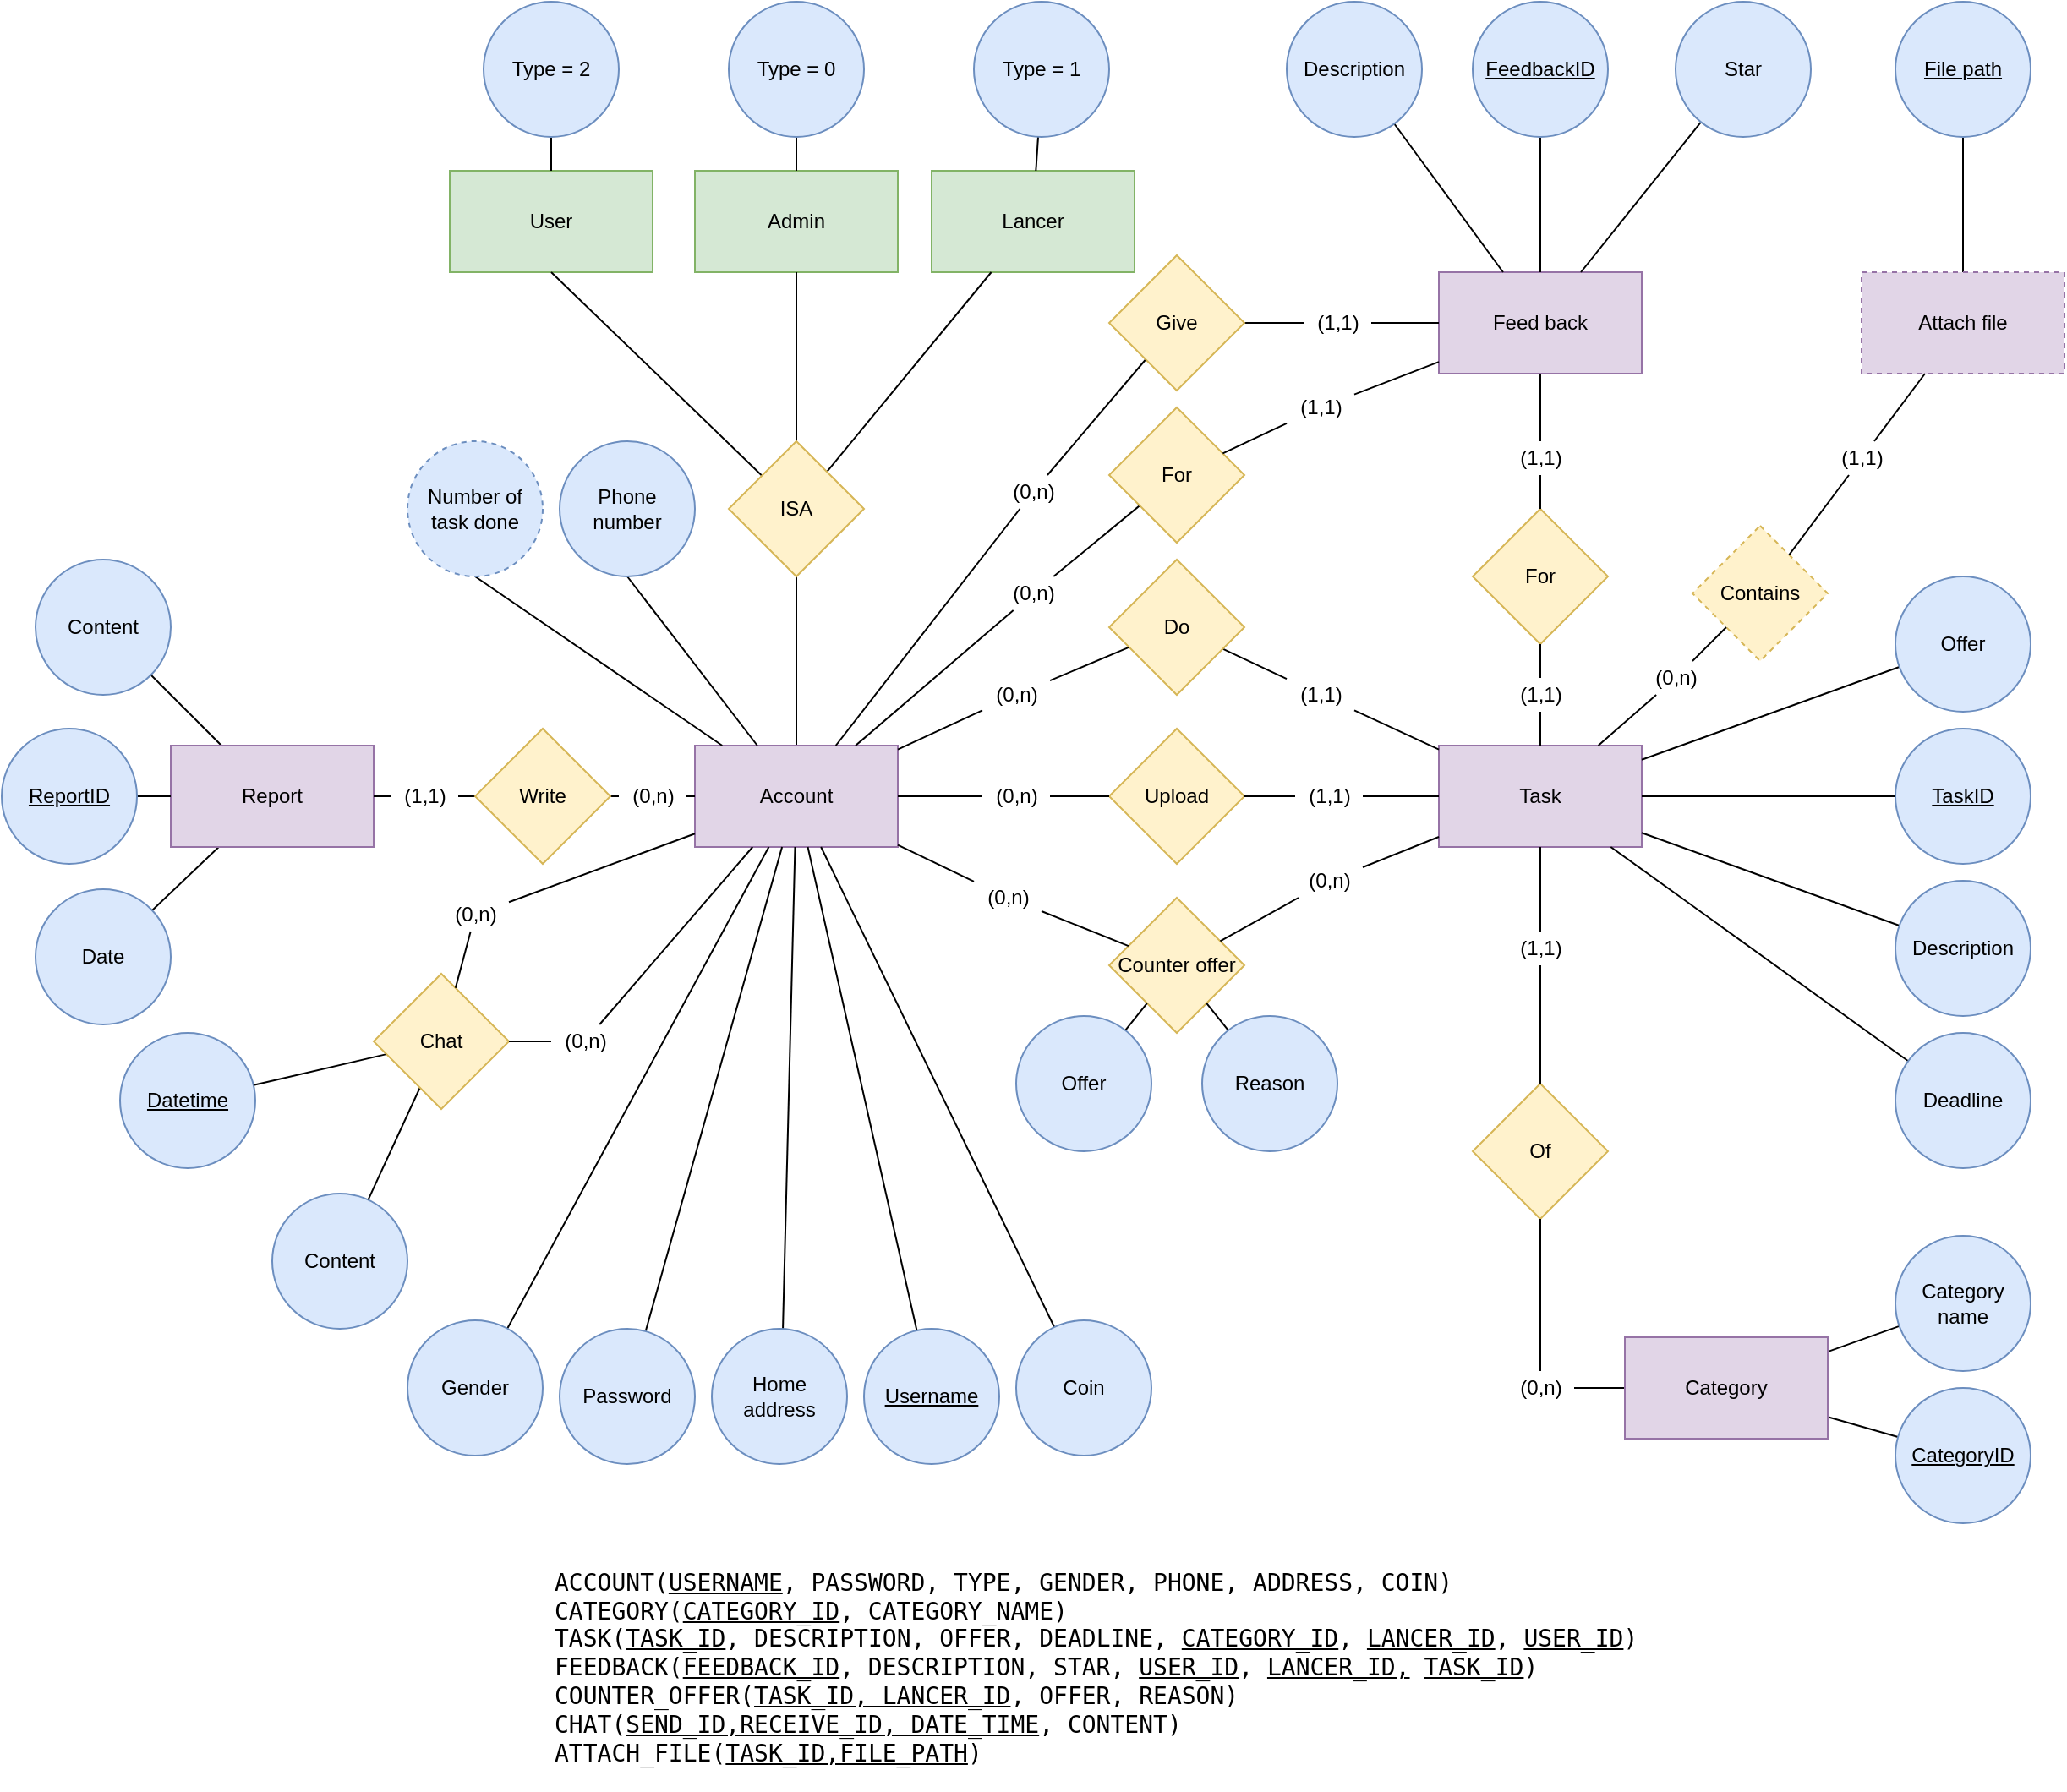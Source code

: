 <mxfile version="13.5.1" type="device"><diagram id="R2lEEEUBdFMjLlhIrx00" name="Page-1"><mxGraphModel dx="1874" dy="592" grid="1" gridSize="10" guides="1" tooltips="1" connect="1" arrows="1" fold="1" page="1" pageScale="1" pageWidth="850" pageHeight="1100" math="0" shadow="0" extFonts="Permanent Marker^https://fonts.googleapis.com/css?family=Permanent+Marker"><root><mxCell id="0"/><mxCell id="1" parent="0"/><mxCell id="bwsTUodTvdUp8kqjwRut-2" value="Lancer" style="rounded=0;whiteSpace=wrap;html=1;fillColor=#d5e8d4;strokeColor=#82b366;" parent="1" vertex="1"><mxGeometry x="-30" y="130" width="120" height="60" as="geometry"/></mxCell><mxCell id="bwsTUodTvdUp8kqjwRut-3" value="Admin" style="rounded=0;whiteSpace=wrap;html=1;fillColor=#d5e8d4;strokeColor=#82b366;" parent="1" vertex="1"><mxGeometry x="-170" y="130" width="120" height="60" as="geometry"/></mxCell><mxCell id="bwsTUodTvdUp8kqjwRut-17" style="edgeStyle=none;rounded=0;orthogonalLoop=1;jettySize=auto;html=1;endArrow=none;endFill=0;" parent="1" source="bwsTUodTvdUp8kqjwRut-4" target="bwsTUodTvdUp8kqjwRut-6" edge="1"><mxGeometry relative="1" as="geometry"/></mxCell><mxCell id="MIZJ88geN4VkH-W38aIh-14" style="edgeStyle=none;rounded=0;orthogonalLoop=1;jettySize=auto;html=1;endArrow=none;endFill=0;" edge="1" parent="1" source="MIZJ88geN4VkH-W38aIh-86" target="bwsTUodTvdUp8kqjwRut-89"><mxGeometry relative="1" as="geometry"/></mxCell><mxCell id="MIZJ88geN4VkH-W38aIh-15" style="edgeStyle=none;rounded=0;orthogonalLoop=1;jettySize=auto;html=1;endArrow=none;endFill=0;" edge="1" parent="1" source="MIZJ88geN4VkH-W38aIh-82" target="bwsTUodTvdUp8kqjwRut-88"><mxGeometry relative="1" as="geometry"/></mxCell><mxCell id="MIZJ88geN4VkH-W38aIh-29" style="edgeStyle=none;rounded=0;orthogonalLoop=1;jettySize=auto;html=1;endArrow=none;endFill=0;" edge="1" parent="1" source="MIZJ88geN4VkH-W38aIh-73" target="bwsTUodTvdUp8kqjwRut-73"><mxGeometry relative="1" as="geometry"/></mxCell><mxCell id="bwsTUodTvdUp8kqjwRut-4" value="Account" style="rounded=0;whiteSpace=wrap;html=1;fillColor=#e1d5e7;strokeColor=#9673a6;" parent="1" vertex="1"><mxGeometry x="-170" y="470" width="120" height="60" as="geometry"/></mxCell><mxCell id="bwsTUodTvdUp8kqjwRut-5" value="User" style="rounded=0;whiteSpace=wrap;html=1;fillColor=#d5e8d4;strokeColor=#82b366;" parent="1" vertex="1"><mxGeometry x="-315" y="130" width="120" height="60" as="geometry"/></mxCell><mxCell id="MIZJ88geN4VkH-W38aIh-9" style="edgeStyle=none;rounded=0;orthogonalLoop=1;jettySize=auto;html=1;endArrow=none;endFill=0;" edge="1" parent="1" source="bwsTUodTvdUp8kqjwRut-6" target="bwsTUodTvdUp8kqjwRut-2"><mxGeometry relative="1" as="geometry"/></mxCell><mxCell id="MIZJ88geN4VkH-W38aIh-10" style="edgeStyle=none;rounded=0;orthogonalLoop=1;jettySize=auto;html=1;endArrow=none;endFill=0;" edge="1" parent="1" source="bwsTUodTvdUp8kqjwRut-6" target="bwsTUodTvdUp8kqjwRut-3"><mxGeometry relative="1" as="geometry"/></mxCell><mxCell id="MIZJ88geN4VkH-W38aIh-11" style="edgeStyle=none;rounded=0;orthogonalLoop=1;jettySize=auto;html=1;entryX=0.5;entryY=1;entryDx=0;entryDy=0;endArrow=none;endFill=0;" edge="1" parent="1" source="bwsTUodTvdUp8kqjwRut-6" target="bwsTUodTvdUp8kqjwRut-5"><mxGeometry relative="1" as="geometry"/></mxCell><mxCell id="bwsTUodTvdUp8kqjwRut-6" value="ISA" style="rhombus;whiteSpace=wrap;html=1;fillColor=#fff2cc;strokeColor=#d6b656;" parent="1" vertex="1"><mxGeometry x="-150" y="290" width="80" height="80" as="geometry"/></mxCell><mxCell id="MIZJ88geN4VkH-W38aIh-22" style="edgeStyle=none;rounded=0;orthogonalLoop=1;jettySize=auto;html=1;endArrow=none;endFill=0;" edge="1" parent="1" source="bwsTUodTvdUp8kqjwRut-7" target="bwsTUodTvdUp8kqjwRut-4"><mxGeometry relative="1" as="geometry"/></mxCell><mxCell id="bwsTUodTvdUp8kqjwRut-7" value="Username" style="ellipse;whiteSpace=wrap;html=1;aspect=fixed;fontStyle=4;fillColor=#dae8fc;strokeColor=#6c8ebf;" parent="1" vertex="1"><mxGeometry x="-70" y="815" width="80" height="80" as="geometry"/></mxCell><mxCell id="bwsTUodTvdUp8kqjwRut-125" style="edgeStyle=none;rounded=0;orthogonalLoop=1;jettySize=auto;html=1;exitX=0.5;exitY=0;exitDx=0;exitDy=0;endArrow=none;endFill=0;" parent="1" source="bwsTUodTvdUp8kqjwRut-9" target="bwsTUodTvdUp8kqjwRut-4" edge="1"><mxGeometry relative="1" as="geometry"/></mxCell><mxCell id="bwsTUodTvdUp8kqjwRut-9" value="Phone number" style="ellipse;whiteSpace=wrap;html=1;aspect=fixed;direction=west;fillColor=#dae8fc;strokeColor=#6c8ebf;" parent="1" vertex="1"><mxGeometry x="-250" y="290" width="80" height="80" as="geometry"/></mxCell><mxCell id="bwsTUodTvdUp8kqjwRut-112" style="edgeStyle=none;rounded=0;orthogonalLoop=1;jettySize=auto;html=1;exitX=0.5;exitY=1;exitDx=0;exitDy=0;endArrow=none;endFill=0;" parent="1" source="bwsTUodTvdUp8kqjwRut-10" target="bwsTUodTvdUp8kqjwRut-4" edge="1"><mxGeometry relative="1" as="geometry"/></mxCell><mxCell id="bwsTUodTvdUp8kqjwRut-10" value="Home address" style="ellipse;whiteSpace=wrap;html=1;aspect=fixed;fillColor=#dae8fc;strokeColor=#6c8ebf;" parent="1" vertex="1"><mxGeometry x="-160" y="815" width="80" height="80" as="geometry"/></mxCell><mxCell id="MIZJ88geN4VkH-W38aIh-21" style="edgeStyle=none;rounded=0;orthogonalLoop=1;jettySize=auto;html=1;endArrow=none;endFill=0;" edge="1" parent="1" source="bwsTUodTvdUp8kqjwRut-11" target="bwsTUodTvdUp8kqjwRut-4"><mxGeometry relative="1" as="geometry"/></mxCell><mxCell id="bwsTUodTvdUp8kqjwRut-11" value="Gender" style="ellipse;whiteSpace=wrap;html=1;aspect=fixed;fillColor=#dae8fc;strokeColor=#6c8ebf;" parent="1" vertex="1"><mxGeometry x="-340" y="810" width="80" height="80" as="geometry"/></mxCell><mxCell id="bwsTUodTvdUp8kqjwRut-144" style="edgeStyle=none;rounded=0;orthogonalLoop=1;jettySize=auto;html=1;endArrow=none;endFill=0;" parent="1" source="MIZJ88geN4VkH-W38aIh-104" target="bwsTUodTvdUp8kqjwRut-28" edge="1"><mxGeometry relative="1" as="geometry"/></mxCell><mxCell id="bwsTUodTvdUp8kqjwRut-26" value="Task" style="rounded=0;whiteSpace=wrap;html=1;fillColor=#e1d5e7;strokeColor=#9673a6;" parent="1" vertex="1"><mxGeometry x="270" y="470" width="120" height="60" as="geometry"/></mxCell><mxCell id="MIZJ88geN4VkH-W38aIh-32" style="edgeStyle=none;rounded=0;orthogonalLoop=1;jettySize=auto;html=1;endArrow=none;endFill=0;" edge="1" parent="1" source="MIZJ88geN4VkH-W38aIh-106" target="bwsTUodTvdUp8kqjwRut-4"><mxGeometry relative="1" as="geometry"/></mxCell><mxCell id="bwsTUodTvdUp8kqjwRut-28" value="Do" style="rhombus;whiteSpace=wrap;html=1;fillColor=#fff2cc;strokeColor=#d6b656;direction=south;" parent="1" vertex="1"><mxGeometry x="75" y="360" width="80" height="80" as="geometry"/></mxCell><mxCell id="MIZJ88geN4VkH-W38aIh-2" style="rounded=0;orthogonalLoop=1;jettySize=auto;html=1;endArrow=none;endFill=0;" edge="1" parent="1" source="MIZJ88geN4VkH-W38aIh-110" target="bwsTUodTvdUp8kqjwRut-41"><mxGeometry relative="1" as="geometry"/></mxCell><mxCell id="MIZJ88geN4VkH-W38aIh-3" style="edgeStyle=none;rounded=0;orthogonalLoop=1;jettySize=auto;html=1;endArrow=none;endFill=0;" edge="1" parent="1" source="MIZJ88geN4VkH-W38aIh-108" target="bwsTUodTvdUp8kqjwRut-26"><mxGeometry relative="1" as="geometry"/></mxCell><mxCell id="bwsTUodTvdUp8kqjwRut-31" value="Of" style="rhombus;whiteSpace=wrap;html=1;fillColor=#fff2cc;strokeColor=#d6b656;" parent="1" vertex="1"><mxGeometry x="290" y="670" width="80" height="80" as="geometry"/></mxCell><mxCell id="MIZJ88geN4VkH-W38aIh-43" style="edgeStyle=none;rounded=0;orthogonalLoop=1;jettySize=auto;html=1;endArrow=none;endFill=0;" edge="1" parent="1" source="bwsTUodTvdUp8kqjwRut-33" target="bwsTUodTvdUp8kqjwRut-26"><mxGeometry relative="1" as="geometry"/></mxCell><mxCell id="bwsTUodTvdUp8kqjwRut-33" value="Description" style="ellipse;whiteSpace=wrap;html=1;aspect=fixed;fillColor=#dae8fc;strokeColor=#6c8ebf;" parent="1" vertex="1"><mxGeometry x="540" y="550" width="80" height="80" as="geometry"/></mxCell><mxCell id="MIZJ88geN4VkH-W38aIh-44" style="edgeStyle=none;rounded=0;orthogonalLoop=1;jettySize=auto;html=1;endArrow=none;endFill=0;" edge="1" parent="1" source="bwsTUodTvdUp8kqjwRut-39" target="bwsTUodTvdUp8kqjwRut-26"><mxGeometry relative="1" as="geometry"/></mxCell><mxCell id="bwsTUodTvdUp8kqjwRut-39" value="Deadline" style="ellipse;whiteSpace=wrap;html=1;aspect=fixed;fillColor=#dae8fc;strokeColor=#6c8ebf;" parent="1" vertex="1"><mxGeometry x="540" y="640" width="80" height="80" as="geometry"/></mxCell><mxCell id="MIZJ88geN4VkH-W38aIh-39" style="edgeStyle=none;rounded=0;orthogonalLoop=1;jettySize=auto;html=1;endArrow=none;endFill=0;" edge="1" parent="1" source="bwsTUodTvdUp8kqjwRut-41" target="bwsTUodTvdUp8kqjwRut-55"><mxGeometry relative="1" as="geometry"/></mxCell><mxCell id="MIZJ88geN4VkH-W38aIh-40" style="edgeStyle=none;rounded=0;orthogonalLoop=1;jettySize=auto;html=1;endArrow=none;endFill=0;" edge="1" parent="1" source="bwsTUodTvdUp8kqjwRut-41" target="bwsTUodTvdUp8kqjwRut-56"><mxGeometry relative="1" as="geometry"/></mxCell><mxCell id="bwsTUodTvdUp8kqjwRut-41" value="Category" style="rounded=0;whiteSpace=wrap;html=1;fillColor=#e1d5e7;strokeColor=#9673a6;" parent="1" vertex="1"><mxGeometry x="380" y="820" width="120" height="60" as="geometry"/></mxCell><mxCell id="MIZJ88geN4VkH-W38aIh-42" style="edgeStyle=none;rounded=0;orthogonalLoop=1;jettySize=auto;html=1;endArrow=none;endFill=0;" edge="1" parent="1" source="bwsTUodTvdUp8kqjwRut-44" target="bwsTUodTvdUp8kqjwRut-26"><mxGeometry relative="1" as="geometry"/></mxCell><mxCell id="bwsTUodTvdUp8kqjwRut-44" value="TaskID" style="ellipse;whiteSpace=wrap;html=1;aspect=fixed;fontStyle=4;fillColor=#dae8fc;strokeColor=#6c8ebf;" parent="1" vertex="1"><mxGeometry x="540" y="460" width="80" height="80" as="geometry"/></mxCell><mxCell id="bwsTUodTvdUp8kqjwRut-135" style="edgeStyle=none;rounded=0;orthogonalLoop=1;jettySize=auto;html=1;endArrow=none;endFill=0;" parent="1" source="bwsTUodTvdUp8kqjwRut-46" target="bwsTUodTvdUp8kqjwRut-4" edge="1"><mxGeometry relative="1" as="geometry"/></mxCell><mxCell id="bwsTUodTvdUp8kqjwRut-46" value="Coin" style="ellipse;whiteSpace=wrap;html=1;aspect=fixed;fillColor=#dae8fc;strokeColor=#6c8ebf;" parent="1" vertex="1"><mxGeometry x="20" y="810" width="80" height="80" as="geometry"/></mxCell><mxCell id="MIZJ88geN4VkH-W38aIh-33" style="edgeStyle=none;rounded=0;orthogonalLoop=1;jettySize=auto;html=1;endArrow=none;endFill=0;" edge="1" parent="1" source="MIZJ88geN4VkH-W38aIh-96" target="bwsTUodTvdUp8kqjwRut-4"><mxGeometry relative="1" as="geometry"/></mxCell><mxCell id="MIZJ88geN4VkH-W38aIh-49" style="edgeStyle=none;rounded=0;orthogonalLoop=1;jettySize=auto;html=1;endArrow=none;endFill=0;" edge="1" parent="1" source="MIZJ88geN4VkH-W38aIh-98" target="bwsTUodTvdUp8kqjwRut-26"><mxGeometry relative="1" as="geometry"/></mxCell><mxCell id="bwsTUodTvdUp8kqjwRut-48" value="Upload" style="rhombus;whiteSpace=wrap;html=1;fillColor=#fff2cc;strokeColor=#d6b656;" parent="1" vertex="1"><mxGeometry x="75" y="460" width="80" height="80" as="geometry"/></mxCell><mxCell id="MIZJ88geN4VkH-W38aIh-34" style="edgeStyle=none;rounded=0;orthogonalLoop=1;jettySize=auto;html=1;endArrow=none;endFill=0;" edge="1" parent="1" source="MIZJ88geN4VkH-W38aIh-100" target="bwsTUodTvdUp8kqjwRut-4"><mxGeometry relative="1" as="geometry"/></mxCell><mxCell id="MIZJ88geN4VkH-W38aIh-48" style="edgeStyle=none;rounded=0;orthogonalLoop=1;jettySize=auto;html=1;endArrow=none;endFill=0;" edge="1" parent="1" source="MIZJ88geN4VkH-W38aIh-102" target="bwsTUodTvdUp8kqjwRut-26"><mxGeometry relative="1" as="geometry"/></mxCell><mxCell id="bwsTUodTvdUp8kqjwRut-51" value="Counter offer" style="rhombus;whiteSpace=wrap;html=1;fillColor=#fff2cc;strokeColor=#d6b656;" parent="1" vertex="1"><mxGeometry x="75" y="560" width="80" height="80" as="geometry"/></mxCell><mxCell id="bwsTUodTvdUp8kqjwRut-55" value="CategoryID" style="ellipse;whiteSpace=wrap;html=1;aspect=fixed;fillColor=#dae8fc;strokeColor=#6c8ebf;fontStyle=4" parent="1" vertex="1"><mxGeometry x="540" y="850" width="80" height="80" as="geometry"/></mxCell><mxCell id="bwsTUodTvdUp8kqjwRut-56" value="Category name" style="ellipse;whiteSpace=wrap;html=1;aspect=fixed;fillColor=#dae8fc;strokeColor=#6c8ebf;" parent="1" vertex="1"><mxGeometry x="540" y="760" width="80" height="80" as="geometry"/></mxCell><mxCell id="MIZJ88geN4VkH-W38aIh-30" style="edgeStyle=none;rounded=0;orthogonalLoop=1;jettySize=auto;html=1;endArrow=none;endFill=0;" edge="1" parent="1" source="bwsTUodTvdUp8kqjwRut-64" target="bwsTUodTvdUp8kqjwRut-51"><mxGeometry relative="1" as="geometry"/></mxCell><mxCell id="bwsTUodTvdUp8kqjwRut-64" value="Offer" style="ellipse;whiteSpace=wrap;html=1;aspect=fixed;fontStyle=0;fillColor=#dae8fc;strokeColor=#6c8ebf;" parent="1" vertex="1"><mxGeometry x="20" y="630" width="80" height="80" as="geometry"/></mxCell><mxCell id="MIZJ88geN4VkH-W38aIh-41" style="edgeStyle=none;rounded=0;orthogonalLoop=1;jettySize=auto;html=1;endArrow=none;endFill=0;" edge="1" parent="1" source="bwsTUodTvdUp8kqjwRut-65" target="bwsTUodTvdUp8kqjwRut-26"><mxGeometry relative="1" as="geometry"/></mxCell><mxCell id="bwsTUodTvdUp8kqjwRut-65" value="Offer" style="ellipse;whiteSpace=wrap;html=1;aspect=fixed;fontStyle=0;fillColor=#dae8fc;strokeColor=#6c8ebf;" parent="1" vertex="1"><mxGeometry x="540" y="370" width="80" height="80" as="geometry"/></mxCell><mxCell id="MIZJ88geN4VkH-W38aIh-31" style="edgeStyle=none;rounded=0;orthogonalLoop=1;jettySize=auto;html=1;endArrow=none;endFill=0;" edge="1" parent="1" source="bwsTUodTvdUp8kqjwRut-68" target="bwsTUodTvdUp8kqjwRut-51"><mxGeometry relative="1" as="geometry"/></mxCell><mxCell id="bwsTUodTvdUp8kqjwRut-68" value="Reason" style="ellipse;whiteSpace=wrap;html=1;aspect=fixed;fontStyle=0;fillColor=#dae8fc;strokeColor=#6c8ebf;" parent="1" vertex="1"><mxGeometry x="130" y="630" width="80" height="80" as="geometry"/></mxCell><mxCell id="MIZJ88geN4VkH-W38aIh-36" style="edgeStyle=none;rounded=0;orthogonalLoop=1;jettySize=auto;html=1;endArrow=none;endFill=0;" edge="1" parent="1" source="bwsTUodTvdUp8kqjwRut-71" target="bwsTUodTvdUp8kqjwRut-79"><mxGeometry relative="1" as="geometry"/></mxCell><mxCell id="MIZJ88geN4VkH-W38aIh-38" style="edgeStyle=none;rounded=0;orthogonalLoop=1;jettySize=auto;html=1;endArrow=none;endFill=0;" edge="1" parent="1" source="bwsTUodTvdUp8kqjwRut-71" target="bwsTUodTvdUp8kqjwRut-83"><mxGeometry relative="1" as="geometry"/></mxCell><mxCell id="MIZJ88geN4VkH-W38aIh-51" style="edgeStyle=none;rounded=0;orthogonalLoop=1;jettySize=auto;html=1;endArrow=none;endFill=0;" edge="1" parent="1" source="MIZJ88geN4VkH-W38aIh-77" target="bwsTUodTvdUp8kqjwRut-73"><mxGeometry relative="1" as="geometry"/></mxCell><mxCell id="bwsTUodTvdUp8kqjwRut-71" value="Report" style="rounded=0;whiteSpace=wrap;html=1;fillColor=#e1d5e7;strokeColor=#9673a6;" parent="1" vertex="1"><mxGeometry x="-480" y="470" width="120" height="60" as="geometry"/></mxCell><mxCell id="bwsTUodTvdUp8kqjwRut-73" value="Write" style="rhombus;whiteSpace=wrap;html=1;fillColor=#fff2cc;strokeColor=#d6b656;" parent="1" vertex="1"><mxGeometry x="-300" y="460" width="80" height="80" as="geometry"/></mxCell><mxCell id="bwsTUodTvdUp8kqjwRut-104" style="edgeStyle=none;rounded=0;orthogonalLoop=1;jettySize=auto;html=1;endArrow=none;endFill=0;" parent="1" source="MIZJ88geN4VkH-W38aIh-90" target="bwsTUodTvdUp8kqjwRut-26" edge="1"><mxGeometry relative="1" as="geometry"/></mxCell><mxCell id="MIZJ88geN4VkH-W38aIh-72" style="edgeStyle=none;rounded=0;orthogonalLoop=1;jettySize=auto;html=1;endArrow=none;endFill=0;" edge="1" parent="1" source="MIZJ88geN4VkH-W38aIh-88" target="bwsTUodTvdUp8kqjwRut-87"><mxGeometry relative="1" as="geometry"/></mxCell><mxCell id="bwsTUodTvdUp8kqjwRut-74" value="For" style="rhombus;whiteSpace=wrap;html=1;fillColor=#fff2cc;strokeColor=#d6b656;" parent="1" vertex="1"><mxGeometry x="290" y="330" width="80" height="80" as="geometry"/></mxCell><mxCell id="bwsTUodTvdUp8kqjwRut-79" value="Content" style="ellipse;whiteSpace=wrap;html=1;aspect=fixed;fontStyle=0;fillColor=#dae8fc;strokeColor=#6c8ebf;" parent="1" vertex="1"><mxGeometry x="-560" y="360" width="80" height="80" as="geometry"/></mxCell><mxCell id="bwsTUodTvdUp8kqjwRut-83" value="Date" style="ellipse;whiteSpace=wrap;html=1;aspect=fixed;fontStyle=0;fillColor=#dae8fc;strokeColor=#6c8ebf;" parent="1" vertex="1"><mxGeometry x="-560" y="555" width="80" height="80" as="geometry"/></mxCell><mxCell id="MIZJ88geN4VkH-W38aIh-16" style="edgeStyle=none;rounded=0;orthogonalLoop=1;jettySize=auto;html=1;endArrow=none;endFill=0;" edge="1" parent="1" source="MIZJ88geN4VkH-W38aIh-84" target="bwsTUodTvdUp8kqjwRut-88"><mxGeometry relative="1" as="geometry"/></mxCell><mxCell id="bwsTUodTvdUp8kqjwRut-87" value="Feed back" style="rounded=0;whiteSpace=wrap;html=1;fillColor=#e1d5e7;strokeColor=#9673a6;" parent="1" vertex="1"><mxGeometry x="270" y="190" width="120" height="60" as="geometry"/></mxCell><mxCell id="bwsTUodTvdUp8kqjwRut-88" value="Give" style="rhombus;whiteSpace=wrap;html=1;fillColor=#fff2cc;strokeColor=#d6b656;" parent="1" vertex="1"><mxGeometry x="75" y="180" width="80" height="80" as="geometry"/></mxCell><mxCell id="MIZJ88geN4VkH-W38aIh-18" style="edgeStyle=none;rounded=0;orthogonalLoop=1;jettySize=auto;html=1;endArrow=none;endFill=0;" edge="1" parent="1" source="MIZJ88geN4VkH-W38aIh-80" target="bwsTUodTvdUp8kqjwRut-87"><mxGeometry relative="1" as="geometry"/></mxCell><mxCell id="bwsTUodTvdUp8kqjwRut-89" value="For" style="rhombus;whiteSpace=wrap;html=1;fillColor=#fff2cc;strokeColor=#d6b656;" parent="1" vertex="1"><mxGeometry x="75" y="270" width="80" height="80" as="geometry"/></mxCell><mxCell id="9yorVAs594_9NN6NSDtj-6" style="rounded=0;orthogonalLoop=1;jettySize=auto;html=1;startArrow=none;startFill=0;endArrow=none;endFill=0;" parent="1" source="bwsTUodTvdUp8kqjwRut-90" target="bwsTUodTvdUp8kqjwRut-87" edge="1"><mxGeometry relative="1" as="geometry"/></mxCell><mxCell id="bwsTUodTvdUp8kqjwRut-90" value="Description" style="ellipse;whiteSpace=wrap;html=1;aspect=fixed;fillColor=#dae8fc;strokeColor=#6c8ebf;" parent="1" vertex="1"><mxGeometry x="180" y="30" width="80" height="80" as="geometry"/></mxCell><mxCell id="bwsTUodTvdUp8kqjwRut-133" value="" style="edgeStyle=none;rounded=0;orthogonalLoop=1;jettySize=auto;html=1;endArrow=none;endFill=0;" parent="1" source="bwsTUodTvdUp8kqjwRut-91" target="bwsTUodTvdUp8kqjwRut-87" edge="1"><mxGeometry relative="1" as="geometry"/></mxCell><mxCell id="bwsTUodTvdUp8kqjwRut-91" value="Star" style="ellipse;whiteSpace=wrap;html=1;aspect=fixed;fillColor=#dae8fc;strokeColor=#6c8ebf;" parent="1" vertex="1"><mxGeometry x="410" y="30" width="80" height="80" as="geometry"/></mxCell><mxCell id="bwsTUodTvdUp8kqjwRut-93" style="edgeStyle=none;rounded=0;orthogonalLoop=1;jettySize=auto;html=1;exitX=0.5;exitY=1;exitDx=0;exitDy=0;endArrow=none;endFill=0;" parent="1" source="bwsTUodTvdUp8kqjwRut-92" target="bwsTUodTvdUp8kqjwRut-4" edge="1"><mxGeometry relative="1" as="geometry"/></mxCell><mxCell id="bwsTUodTvdUp8kqjwRut-92" value="Number of task done" style="ellipse;whiteSpace=wrap;html=1;aspect=fixed;fillColor=#dae8fc;strokeColor=#6c8ebf;dashed=1;" parent="1" vertex="1"><mxGeometry x="-340" y="290" width="80" height="80" as="geometry"/></mxCell><mxCell id="bwsTUodTvdUp8kqjwRut-156" value="&lt;pre style=&quot;font-size: 14px&quot;&gt;&lt;font style=&quot;font-size: 14px&quot;&gt;ACCOUNT(&lt;u&gt;USERNAME&lt;/u&gt;, PASSWORD, TYPE, GENDER, PHONE, ADDRESS, COIN)&lt;br&gt;&lt;/font&gt;&lt;font style=&quot;font-size: 14px&quot;&gt;CATEGORY(&lt;u&gt;CATEGORY_ID&lt;/u&gt;, CATEGORY_NAME)&lt;br&gt;&lt;/font&gt;&lt;font style=&quot;font-size: 14px&quot;&gt;TASK(&lt;u&gt;TASK_ID&lt;/u&gt;, DESCRIPTION, OFFER, DEADLINE, &lt;u&gt;CATEGORY_ID&lt;/u&gt;, &lt;u&gt;LANCER_ID&lt;/u&gt;, &lt;u&gt;USER_ID&lt;/u&gt;)&lt;br&gt;&lt;/font&gt;&lt;font style=&quot;font-size: 14px&quot;&gt;FEEDBACK(&lt;u&gt;FEEDBACK_ID&lt;/u&gt;, DESCRIPTION, STAR, &lt;u&gt;USER_ID&lt;/u&gt;, &lt;u&gt;LANCER_ID,&lt;/u&gt; &lt;u&gt;TASK_ID&lt;/u&gt;)&lt;br&gt;&lt;/font&gt;&lt;font style=&quot;font-size: 14px&quot;&gt;COUNTER_OFFER(&lt;u&gt;TASK_ID, LANCER_ID&lt;/u&gt;, OFFER, REASON)&lt;br&gt;&lt;/font&gt;CHAT(&lt;u&gt;SEND_ID,RECEIVE_ID, DATE_TIME&lt;/u&gt;, CONTENT)&lt;br&gt;ATTACH_FILE(&lt;u&gt;TASK_ID,FILE_PATH&lt;/u&gt;)&lt;/pre&gt;" style="text;html=1;align=left;verticalAlign=middle;resizable=0;points=[];autosize=1;" parent="1" vertex="1"><mxGeometry x="-255" y="950" width="650" height="130" as="geometry"/></mxCell><mxCell id="bwsTUodTvdUp8kqjwRut-158" style="edgeStyle=none;rounded=0;orthogonalLoop=1;jettySize=auto;html=1;endArrow=none;endFill=0;" parent="1" source="bwsTUodTvdUp8kqjwRut-157" target="bwsTUodTvdUp8kqjwRut-71" edge="1"><mxGeometry relative="1" as="geometry"/></mxCell><mxCell id="bwsTUodTvdUp8kqjwRut-157" value="ReportID" style="ellipse;whiteSpace=wrap;html=1;aspect=fixed;fontStyle=4;fillColor=#dae8fc;strokeColor=#6c8ebf;" parent="1" vertex="1"><mxGeometry x="-580" y="460" width="80" height="80" as="geometry"/></mxCell><mxCell id="bwsTUodTvdUp8kqjwRut-160" style="edgeStyle=none;rounded=0;orthogonalLoop=1;jettySize=auto;html=1;endArrow=none;endFill=0;" parent="1" source="bwsTUodTvdUp8kqjwRut-159" target="bwsTUodTvdUp8kqjwRut-87" edge="1"><mxGeometry relative="1" as="geometry"/></mxCell><mxCell id="bwsTUodTvdUp8kqjwRut-159" value="FeedbackID" style="ellipse;whiteSpace=wrap;html=1;aspect=fixed;fillColor=#dae8fc;strokeColor=#6c8ebf;fontStyle=4" parent="1" vertex="1"><mxGeometry x="290" y="30" width="80" height="80" as="geometry"/></mxCell><mxCell id="bwsTUodTvdUp8kqjwRut-165" value="Content" style="ellipse;whiteSpace=wrap;html=1;aspect=fixed;fontStyle=0;fillColor=#dae8fc;strokeColor=#6c8ebf;" parent="1" vertex="1"><mxGeometry x="-420" y="735" width="80" height="80" as="geometry"/></mxCell><mxCell id="bwsTUodTvdUp8kqjwRut-166" value="Datetime" style="ellipse;whiteSpace=wrap;html=1;aspect=fixed;fontStyle=4;fillColor=#dae8fc;strokeColor=#6c8ebf;" parent="1" vertex="1"><mxGeometry x="-510" y="640" width="80" height="80" as="geometry"/></mxCell><mxCell id="bwsTUodTvdUp8kqjwRut-181" style="edgeStyle=none;rounded=0;orthogonalLoop=1;jettySize=auto;html=1;exitX=0.5;exitY=0;exitDx=0;exitDy=0;endArrow=none;endFill=0;" parent="1" source="bwsTUodTvdUp8kqjwRut-172" target="bwsTUodTvdUp8kqjwRut-173" edge="1"><mxGeometry relative="1" as="geometry"/></mxCell><mxCell id="bwsTUodTvdUp8kqjwRut-172" value="Attach file" style="rounded=0;whiteSpace=wrap;html=1;fillColor=#e1d5e7;strokeColor=#9673a6;dashed=1;" parent="1" vertex="1"><mxGeometry x="520" y="190" width="120" height="60" as="geometry"/></mxCell><mxCell id="bwsTUodTvdUp8kqjwRut-173" value="File path" style="ellipse;whiteSpace=wrap;html=1;aspect=fixed;fontStyle=4;fillColor=#dae8fc;strokeColor=#6c8ebf;" parent="1" vertex="1"><mxGeometry x="540" y="30" width="80" height="80" as="geometry"/></mxCell><mxCell id="bwsTUodTvdUp8kqjwRut-177" style="edgeStyle=none;rounded=0;orthogonalLoop=1;jettySize=auto;html=1;endArrow=none;endFill=0;" parent="1" source="MIZJ88geN4VkH-W38aIh-94" target="bwsTUodTvdUp8kqjwRut-172" edge="1"><mxGeometry relative="1" as="geometry"/></mxCell><mxCell id="bwsTUodTvdUp8kqjwRut-178" style="edgeStyle=none;rounded=0;orthogonalLoop=1;jettySize=auto;html=1;endArrow=none;endFill=0;" parent="1" source="MIZJ88geN4VkH-W38aIh-92" target="bwsTUodTvdUp8kqjwRut-26" edge="1"><mxGeometry relative="1" as="geometry"/></mxCell><mxCell id="bwsTUodTvdUp8kqjwRut-176" value="Contains" style="rhombus;whiteSpace=wrap;html=1;fillColor=#fff2cc;strokeColor=#d6b656;dashed=1;" parent="1" vertex="1"><mxGeometry x="420" y="340" width="80" height="80" as="geometry"/></mxCell><mxCell id="9yorVAs594_9NN6NSDtj-7" style="edgeStyle=none;rounded=0;orthogonalLoop=1;jettySize=auto;html=1;startArrow=none;startFill=0;endArrow=none;endFill=0;" parent="1" source="9yorVAs594_9NN6NSDtj-3" target="bwsTUodTvdUp8kqjwRut-2" edge="1"><mxGeometry relative="1" as="geometry"/></mxCell><mxCell id="9yorVAs594_9NN6NSDtj-3" value="Type = 1" style="ellipse;whiteSpace=wrap;html=1;aspect=fixed;fillColor=#dae8fc;strokeColor=#6c8ebf;" parent="1" vertex="1"><mxGeometry x="-5" y="30" width="80" height="80" as="geometry"/></mxCell><mxCell id="9yorVAs594_9NN6NSDtj-9" style="edgeStyle=none;rounded=0;orthogonalLoop=1;jettySize=auto;html=1;startArrow=none;startFill=0;endArrow=none;endFill=0;" parent="1" source="9yorVAs594_9NN6NSDtj-4" target="bwsTUodTvdUp8kqjwRut-5" edge="1"><mxGeometry relative="1" as="geometry"/></mxCell><mxCell id="9yorVAs594_9NN6NSDtj-4" value="Type = 2" style="ellipse;whiteSpace=wrap;html=1;aspect=fixed;fillColor=#dae8fc;strokeColor=#6c8ebf;" parent="1" vertex="1"><mxGeometry x="-295" y="30" width="80" height="80" as="geometry"/></mxCell><mxCell id="9yorVAs594_9NN6NSDtj-8" style="edgeStyle=none;rounded=0;orthogonalLoop=1;jettySize=auto;html=1;startArrow=none;startFill=0;endArrow=none;endFill=0;" parent="1" source="9yorVAs594_9NN6NSDtj-5" target="bwsTUodTvdUp8kqjwRut-3" edge="1"><mxGeometry relative="1" as="geometry"/></mxCell><mxCell id="9yorVAs594_9NN6NSDtj-5" value="Type = 0" style="ellipse;whiteSpace=wrap;html=1;aspect=fixed;fillColor=#dae8fc;strokeColor=#6c8ebf;" parent="1" vertex="1"><mxGeometry x="-150" y="30" width="80" height="80" as="geometry"/></mxCell><mxCell id="MIZJ88geN4VkH-W38aIh-35" style="edgeStyle=none;rounded=0;orthogonalLoop=1;jettySize=auto;html=1;endArrow=none;endFill=0;" edge="1" parent="1" source="bwsTUodTvdUp8kqjwRut-8" target="bwsTUodTvdUp8kqjwRut-4"><mxGeometry relative="1" as="geometry"/></mxCell><mxCell id="bwsTUodTvdUp8kqjwRut-8" value="Password" style="ellipse;whiteSpace=wrap;html=1;aspect=fixed;fillColor=#dae8fc;strokeColor=#6c8ebf;" parent="1" vertex="1"><mxGeometry x="-250" y="815" width="80" height="80" as="geometry"/></mxCell><mxCell id="MIZJ88geN4VkH-W38aIh-65" style="edgeStyle=none;rounded=0;orthogonalLoop=1;jettySize=auto;html=1;endArrow=none;endFill=0;" edge="1" parent="1" source="MIZJ88geN4VkH-W38aIh-118" target="bwsTUodTvdUp8kqjwRut-4"><mxGeometry relative="1" as="geometry"/></mxCell><mxCell id="MIZJ88geN4VkH-W38aIh-120" style="edgeStyle=none;rounded=0;orthogonalLoop=1;jettySize=auto;html=1;endArrow=none;endFill=0;" edge="1" parent="1" source="MIZJ88geN4VkH-W38aIh-121" target="bwsTUodTvdUp8kqjwRut-4"><mxGeometry relative="1" as="geometry"/></mxCell><mxCell id="MIZJ88geN4VkH-W38aIh-123" style="edgeStyle=none;rounded=0;orthogonalLoop=1;jettySize=auto;html=1;endArrow=none;endFill=0;" edge="1" parent="1" source="MIZJ88geN4VkH-W38aIh-62" target="bwsTUodTvdUp8kqjwRut-166"><mxGeometry relative="1" as="geometry"/></mxCell><mxCell id="MIZJ88geN4VkH-W38aIh-124" style="edgeStyle=none;rounded=0;orthogonalLoop=1;jettySize=auto;html=1;endArrow=none;endFill=0;" edge="1" parent="1" source="MIZJ88geN4VkH-W38aIh-62" target="bwsTUodTvdUp8kqjwRut-165"><mxGeometry relative="1" as="geometry"/></mxCell><mxCell id="MIZJ88geN4VkH-W38aIh-62" value="Chat" style="rhombus;whiteSpace=wrap;html=1;fillColor=#fff2cc;strokeColor=#d6b656;direction=south;" vertex="1" parent="1"><mxGeometry x="-360" y="605" width="80" height="80" as="geometry"/></mxCell><mxCell id="MIZJ88geN4VkH-W38aIh-73" value="(0,n)" style="text;html=1;align=center;verticalAlign=middle;resizable=0;points=[];autosize=1;" vertex="1" parent="1"><mxGeometry x="-215" y="490" width="40" height="20" as="geometry"/></mxCell><mxCell id="MIZJ88geN4VkH-W38aIh-75" style="edgeStyle=none;rounded=0;orthogonalLoop=1;jettySize=auto;html=1;endArrow=none;endFill=0;" edge="1" parent="1" source="bwsTUodTvdUp8kqjwRut-4" target="MIZJ88geN4VkH-W38aIh-73"><mxGeometry relative="1" as="geometry"><mxPoint x="-170" y="500" as="sourcePoint"/><mxPoint x="-215" y="500" as="targetPoint"/></mxGeometry></mxCell><mxCell id="MIZJ88geN4VkH-W38aIh-77" value="(1,1)" style="text;html=1;align=center;verticalAlign=middle;resizable=0;points=[];autosize=1;" vertex="1" parent="1"><mxGeometry x="-350" y="490" width="40" height="20" as="geometry"/></mxCell><mxCell id="MIZJ88geN4VkH-W38aIh-78" style="edgeStyle=none;rounded=0;orthogonalLoop=1;jettySize=auto;html=1;endArrow=none;endFill=0;" edge="1" parent="1" source="bwsTUodTvdUp8kqjwRut-71" target="MIZJ88geN4VkH-W38aIh-77"><mxGeometry relative="1" as="geometry"><mxPoint x="-350" y="500" as="sourcePoint"/><mxPoint x="-300" y="500" as="targetPoint"/></mxGeometry></mxCell><mxCell id="MIZJ88geN4VkH-W38aIh-80" value="(1,1)" style="text;html=1;align=center;verticalAlign=middle;resizable=0;points=[];autosize=1;" vertex="1" parent="1"><mxGeometry x="180" y="260" width="40" height="20" as="geometry"/></mxCell><mxCell id="MIZJ88geN4VkH-W38aIh-81" style="edgeStyle=none;rounded=0;orthogonalLoop=1;jettySize=auto;html=1;endArrow=none;endFill=0;" edge="1" parent="1" source="bwsTUodTvdUp8kqjwRut-89" target="MIZJ88geN4VkH-W38aIh-80"><mxGeometry relative="1" as="geometry"><mxPoint x="143.197" y="298.197" as="sourcePoint"/><mxPoint x="270" y="245.116" as="targetPoint"/></mxGeometry></mxCell><mxCell id="MIZJ88geN4VkH-W38aIh-82" value="(0,n)" style="text;html=1;align=center;verticalAlign=middle;resizable=0;points=[];autosize=1;" vertex="1" parent="1"><mxGeometry x="10" y="310" width="40" height="20" as="geometry"/></mxCell><mxCell id="MIZJ88geN4VkH-W38aIh-83" style="edgeStyle=none;rounded=0;orthogonalLoop=1;jettySize=auto;html=1;endArrow=none;endFill=0;" edge="1" parent="1" source="bwsTUodTvdUp8kqjwRut-4" target="MIZJ88geN4VkH-W38aIh-82"><mxGeometry relative="1" as="geometry"><mxPoint x="-85.893" y="470" as="sourcePoint"/><mxPoint x="97.178" y="242.178" as="targetPoint"/></mxGeometry></mxCell><mxCell id="MIZJ88geN4VkH-W38aIh-84" value="(1,1)" style="text;html=1;align=center;verticalAlign=middle;resizable=0;points=[];autosize=1;" vertex="1" parent="1"><mxGeometry x="190" y="210" width="40" height="20" as="geometry"/></mxCell><mxCell id="MIZJ88geN4VkH-W38aIh-85" style="edgeStyle=none;rounded=0;orthogonalLoop=1;jettySize=auto;html=1;endArrow=none;endFill=0;" edge="1" parent="1" source="bwsTUodTvdUp8kqjwRut-87" target="MIZJ88geN4VkH-W38aIh-84"><mxGeometry relative="1" as="geometry"><mxPoint x="270" y="220" as="sourcePoint"/><mxPoint x="155" y="220" as="targetPoint"/></mxGeometry></mxCell><mxCell id="MIZJ88geN4VkH-W38aIh-86" value="(0,n)" style="text;html=1;align=center;verticalAlign=middle;resizable=0;points=[];autosize=1;" vertex="1" parent="1"><mxGeometry x="10" y="370" width="40" height="20" as="geometry"/></mxCell><mxCell id="MIZJ88geN4VkH-W38aIh-87" style="edgeStyle=none;rounded=0;orthogonalLoop=1;jettySize=auto;html=1;endArrow=none;endFill=0;" edge="1" parent="1" source="bwsTUodTvdUp8kqjwRut-4" target="MIZJ88geN4VkH-W38aIh-86"><mxGeometry relative="1" as="geometry"><mxPoint x="-74.474" y="470" as="sourcePoint"/><mxPoint x="93.313" y="328.313" as="targetPoint"/></mxGeometry></mxCell><mxCell id="MIZJ88geN4VkH-W38aIh-88" value="(1,1)" style="text;html=1;align=center;verticalAlign=middle;resizable=0;points=[];autosize=1;" vertex="1" parent="1"><mxGeometry x="310" y="290" width="40" height="20" as="geometry"/></mxCell><mxCell id="MIZJ88geN4VkH-W38aIh-89" style="edgeStyle=none;rounded=0;orthogonalLoop=1;jettySize=auto;html=1;endArrow=none;endFill=0;" edge="1" parent="1" source="bwsTUodTvdUp8kqjwRut-74" target="MIZJ88geN4VkH-W38aIh-88"><mxGeometry relative="1" as="geometry"><mxPoint x="330" y="340" as="sourcePoint"/><mxPoint x="330" y="250" as="targetPoint"/></mxGeometry></mxCell><mxCell id="MIZJ88geN4VkH-W38aIh-90" value="(1,1)" style="text;html=1;align=center;verticalAlign=middle;resizable=0;points=[];autosize=1;" vertex="1" parent="1"><mxGeometry x="310" y="430" width="40" height="20" as="geometry"/></mxCell><mxCell id="MIZJ88geN4VkH-W38aIh-91" style="edgeStyle=none;rounded=0;orthogonalLoop=1;jettySize=auto;html=1;endArrow=none;endFill=0;" edge="1" parent="1" source="bwsTUodTvdUp8kqjwRut-74" target="MIZJ88geN4VkH-W38aIh-90"><mxGeometry relative="1" as="geometry"><mxPoint x="330" y="420" as="sourcePoint"/><mxPoint x="330" y="470" as="targetPoint"/></mxGeometry></mxCell><mxCell id="MIZJ88geN4VkH-W38aIh-92" value="(0,n)" style="text;html=1;align=center;verticalAlign=middle;resizable=0;points=[];autosize=1;" vertex="1" parent="1"><mxGeometry x="390" y="420" width="40" height="20" as="geometry"/></mxCell><mxCell id="MIZJ88geN4VkH-W38aIh-93" style="edgeStyle=none;rounded=0;orthogonalLoop=1;jettySize=auto;html=1;endArrow=none;endFill=0;" edge="1" parent="1" source="bwsTUodTvdUp8kqjwRut-176" target="MIZJ88geN4VkH-W38aIh-92"><mxGeometry relative="1" as="geometry"><mxPoint x="439.2" y="399.2" as="sourcePoint"/><mxPoint x="362.5" y="470" as="targetPoint"/></mxGeometry></mxCell><mxCell id="MIZJ88geN4VkH-W38aIh-94" value="(1,1)" style="text;html=1;align=center;verticalAlign=middle;resizable=0;points=[];autosize=1;" vertex="1" parent="1"><mxGeometry x="500" y="290" width="40" height="20" as="geometry"/></mxCell><mxCell id="MIZJ88geN4VkH-W38aIh-95" style="edgeStyle=none;rounded=0;orthogonalLoop=1;jettySize=auto;html=1;endArrow=none;endFill=0;" edge="1" parent="1" source="bwsTUodTvdUp8kqjwRut-176" target="MIZJ88geN4VkH-W38aIh-94"><mxGeometry relative="1" as="geometry"><mxPoint x="477.143" y="357.143" as="sourcePoint"/><mxPoint x="557.5" y="250" as="targetPoint"/></mxGeometry></mxCell><mxCell id="MIZJ88geN4VkH-W38aIh-96" value="(0,n)" style="text;html=1;align=center;verticalAlign=middle;resizable=0;points=[];autosize=1;" vertex="1" parent="1"><mxGeometry y="490" width="40" height="20" as="geometry"/></mxCell><mxCell id="MIZJ88geN4VkH-W38aIh-97" style="edgeStyle=none;rounded=0;orthogonalLoop=1;jettySize=auto;html=1;endArrow=none;endFill=0;" edge="1" parent="1" source="bwsTUodTvdUp8kqjwRut-48" target="MIZJ88geN4VkH-W38aIh-96"><mxGeometry relative="1" as="geometry"><mxPoint x="75" y="500" as="sourcePoint"/><mxPoint x="-50" y="500" as="targetPoint"/></mxGeometry></mxCell><mxCell id="MIZJ88geN4VkH-W38aIh-98" value="(1,1)" style="text;html=1;align=center;verticalAlign=middle;resizable=0;points=[];autosize=1;" vertex="1" parent="1"><mxGeometry x="185" y="490" width="40" height="20" as="geometry"/></mxCell><mxCell id="MIZJ88geN4VkH-W38aIh-99" style="edgeStyle=none;rounded=0;orthogonalLoop=1;jettySize=auto;html=1;endArrow=none;endFill=0;" edge="1" parent="1" source="bwsTUodTvdUp8kqjwRut-48" target="MIZJ88geN4VkH-W38aIh-98"><mxGeometry relative="1" as="geometry"><mxPoint x="155" y="500" as="sourcePoint"/><mxPoint x="270" y="500" as="targetPoint"/></mxGeometry></mxCell><mxCell id="MIZJ88geN4VkH-W38aIh-100" value="(0,n)" style="text;html=1;align=center;verticalAlign=middle;resizable=0;points=[];autosize=1;" vertex="1" parent="1"><mxGeometry x="-5" y="550" width="40" height="20" as="geometry"/></mxCell><mxCell id="MIZJ88geN4VkH-W38aIh-101" style="edgeStyle=none;rounded=0;orthogonalLoop=1;jettySize=auto;html=1;endArrow=none;endFill=0;" edge="1" parent="1" source="bwsTUodTvdUp8kqjwRut-51" target="MIZJ88geN4VkH-W38aIh-100"><mxGeometry relative="1" as="geometry"><mxPoint x="87.308" y="587.692" as="sourcePoint"/><mxPoint x="-50" y="526.667" as="targetPoint"/></mxGeometry></mxCell><mxCell id="MIZJ88geN4VkH-W38aIh-102" value="(0,n)" style="text;html=1;align=center;verticalAlign=middle;resizable=0;points=[];autosize=1;" vertex="1" parent="1"><mxGeometry x="185" y="540" width="40" height="20" as="geometry"/></mxCell><mxCell id="MIZJ88geN4VkH-W38aIh-103" style="edgeStyle=none;rounded=0;orthogonalLoop=1;jettySize=auto;html=1;endArrow=none;endFill=0;" edge="1" parent="1" source="bwsTUodTvdUp8kqjwRut-51" target="MIZJ88geN4VkH-W38aIh-102"><mxGeometry relative="1" as="geometry"><mxPoint x="142.302" y="587.302" as="sourcePoint"/><mxPoint x="270" y="527.907" as="targetPoint"/></mxGeometry></mxCell><mxCell id="MIZJ88geN4VkH-W38aIh-104" value="(1,1)" style="text;html=1;align=center;verticalAlign=middle;resizable=0;points=[];autosize=1;" vertex="1" parent="1"><mxGeometry x="180" y="430" width="40" height="20" as="geometry"/></mxCell><mxCell id="MIZJ88geN4VkH-W38aIh-105" style="edgeStyle=none;rounded=0;orthogonalLoop=1;jettySize=auto;html=1;endArrow=none;endFill=0;" edge="1" parent="1" source="bwsTUodTvdUp8kqjwRut-26" target="MIZJ88geN4VkH-W38aIh-104"><mxGeometry relative="1" as="geometry"><mxPoint x="270" y="472.093" as="sourcePoint"/><mxPoint x="142.302" y="412.698" as="targetPoint"/></mxGeometry></mxCell><mxCell id="MIZJ88geN4VkH-W38aIh-106" value="(0,n)" style="text;html=1;align=center;verticalAlign=middle;resizable=0;points=[];autosize=1;" vertex="1" parent="1"><mxGeometry y="430" width="40" height="20" as="geometry"/></mxCell><mxCell id="MIZJ88geN4VkH-W38aIh-107" style="edgeStyle=none;rounded=0;orthogonalLoop=1;jettySize=auto;html=1;endArrow=none;endFill=0;" edge="1" parent="1" source="bwsTUodTvdUp8kqjwRut-28" target="MIZJ88geN4VkH-W38aIh-106"><mxGeometry relative="1" as="geometry"><mxPoint x="87.308" y="412.308" as="sourcePoint"/><mxPoint x="-50" y="473.333" as="targetPoint"/></mxGeometry></mxCell><mxCell id="MIZJ88geN4VkH-W38aIh-108" value="(1,1)" style="text;html=1;align=center;verticalAlign=middle;resizable=0;points=[];autosize=1;" vertex="1" parent="1"><mxGeometry x="310" y="580" width="40" height="20" as="geometry"/></mxCell><mxCell id="MIZJ88geN4VkH-W38aIh-109" style="edgeStyle=none;rounded=0;orthogonalLoop=1;jettySize=auto;html=1;endArrow=none;endFill=0;" edge="1" parent="1" source="bwsTUodTvdUp8kqjwRut-31" target="MIZJ88geN4VkH-W38aIh-108"><mxGeometry relative="1" as="geometry"><mxPoint x="424.561" y="650.439" as="sourcePoint"/><mxPoint x="348.857" y="530" as="targetPoint"/></mxGeometry></mxCell><mxCell id="MIZJ88geN4VkH-W38aIh-110" value="(0,n)" style="text;html=1;align=center;verticalAlign=middle;resizable=0;points=[];autosize=1;" vertex="1" parent="1"><mxGeometry x="310" y="840" width="40" height="20" as="geometry"/></mxCell><mxCell id="MIZJ88geN4VkH-W38aIh-111" style="rounded=0;orthogonalLoop=1;jettySize=auto;html=1;endArrow=none;endFill=0;" edge="1" parent="1" source="bwsTUodTvdUp8kqjwRut-31" target="MIZJ88geN4VkH-W38aIh-110"><mxGeometry relative="1" as="geometry"><mxPoint x="440" y="715" as="sourcePoint"/><mxPoint x="440" y="820" as="targetPoint"/></mxGeometry></mxCell><mxCell id="MIZJ88geN4VkH-W38aIh-118" value="(0,n)" style="text;html=1;align=center;verticalAlign=middle;resizable=0;points=[];autosize=1;" vertex="1" parent="1"><mxGeometry x="-255" y="635" width="40" height="20" as="geometry"/></mxCell><mxCell id="MIZJ88geN4VkH-W38aIh-119" style="edgeStyle=none;rounded=0;orthogonalLoop=1;jettySize=auto;html=1;endArrow=none;endFill=0;" edge="1" parent="1" source="MIZJ88geN4VkH-W38aIh-62" target="MIZJ88geN4VkH-W38aIh-118"><mxGeometry relative="1" as="geometry"><mxPoint x="132.951" y="827.049" as="sourcePoint"/><mxPoint x="-87.714" y="530" as="targetPoint"/></mxGeometry></mxCell><mxCell id="MIZJ88geN4VkH-W38aIh-121" value="(0,n)" style="text;html=1;align=center;verticalAlign=middle;resizable=0;points=[];autosize=1;" vertex="1" parent="1"><mxGeometry x="-320" y="560" width="40" height="20" as="geometry"/></mxCell><mxCell id="MIZJ88geN4VkH-W38aIh-122" style="edgeStyle=none;rounded=0;orthogonalLoop=1;jettySize=auto;html=1;endArrow=none;endFill=0;" edge="1" parent="1" source="MIZJ88geN4VkH-W38aIh-62" target="MIZJ88geN4VkH-W38aIh-121"><mxGeometry relative="1" as="geometry"><mxPoint x="-296.338" y="628.662" as="sourcePoint"/><mxPoint x="-153.448" y="530" as="targetPoint"/></mxGeometry></mxCell></root></mxGraphModel></diagram></mxfile>